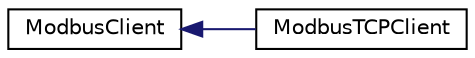 digraph "Graphical Class Hierarchy"
{
 // LATEX_PDF_SIZE
  edge [fontname="Helvetica",fontsize="10",labelfontname="Helvetica",labelfontsize="10"];
  node [fontname="Helvetica",fontsize="10",shape=record];
  rankdir="LR";
  Node0 [label="ModbusClient",height=0.2,width=0.4,color="black", fillcolor="white", style="filled",URL="$class_modbus_client.html",tooltip=" "];
  Node0 -> Node1 [dir="back",color="midnightblue",fontsize="10",style="solid",fontname="Helvetica"];
  Node1 [label="ModbusTCPClient",height=0.2,width=0.4,color="black", fillcolor="white", style="filled",URL="$class_modbus_t_c_p_client.html",tooltip=" "];
}
